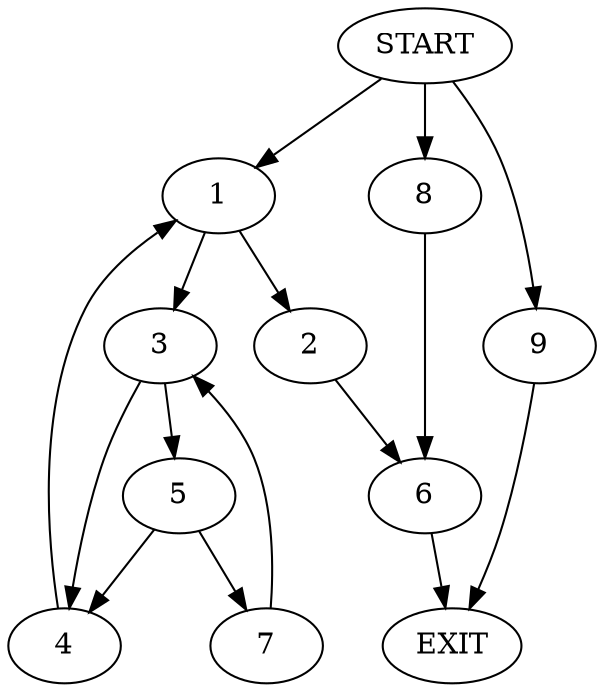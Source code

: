 digraph {
0 [label="START"]
10 [label="EXIT"]
0 -> 1
1 -> 2
1 -> 3
3 -> 4
3 -> 5
2 -> 6
5 -> 7
5 -> 4
4 -> 1
7 -> 3
6 -> 10
0 -> 8
8 -> 6
0 -> 9
9 -> 10
}
